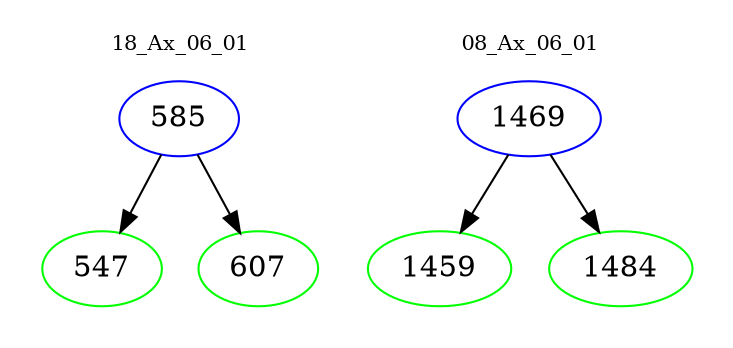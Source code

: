 digraph{
subgraph cluster_0 {
color = white
label = "18_Ax_06_01";
fontsize=10;
T0_585 [label="585", color="blue"]
T0_585 -> T0_547 [color="black"]
T0_547 [label="547", color="green"]
T0_585 -> T0_607 [color="black"]
T0_607 [label="607", color="green"]
}
subgraph cluster_1 {
color = white
label = "08_Ax_06_01";
fontsize=10;
T1_1469 [label="1469", color="blue"]
T1_1469 -> T1_1459 [color="black"]
T1_1459 [label="1459", color="green"]
T1_1469 -> T1_1484 [color="black"]
T1_1484 [label="1484", color="green"]
}
}
